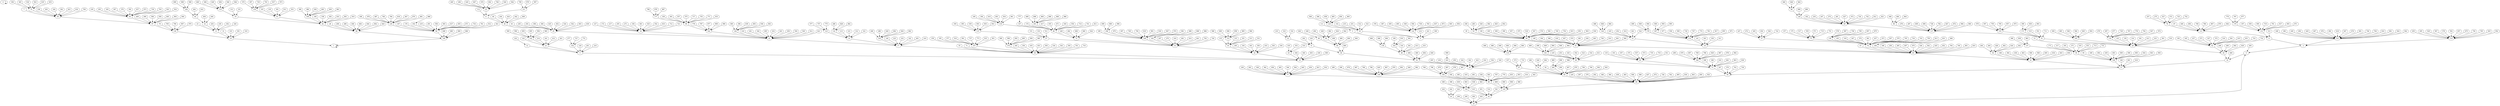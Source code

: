 digraph{
overlap=false;
splines=true;
"d0" [label="0"];
"d1" [label="1"];
"d2" [label="2"];
"d4" [label="4"];
"d16" [label="16"];
"d37" [label="37"];
"d58" [label="58"];
"d89" [label="89"];
"d145" [label="145"];
"d42" [label="42"];
"d20" [label="20"];
"d3" [label="3"];
"d9" [label="9"];
"d81" [label="81"];
"d65" [label="65"];
"d61" [label="61"];
"d5" [label="5"];
"d25" [label="25"];
"d29" [label="29"];
"d85" [label="85"];
"d6" [label="6"];
"d36" [label="36"];
"d45" [label="45"];
"d41" [label="41"];
"d17" [label="17"];
"d50" [label="50"];
"d7" [label="7"];
"d49" [label="49"];
"d97" [label="97"];
"d130" [label="130"];
"d10" [label="10"];
"d8" [label="8"];
"d64" [label="64"];
"d52" [label="52"];
"d11" [label="11"];
"d12" [label="12"];
"d13" [label="13"];
"d14" [label="14"];
"d15" [label="15"];
"d26" [label="26"];
"d40" [label="40"];
"d18" [label="18"];
"d19" [label="19"];
"d82" [label="82"];
"d68" [label="68"];
"d100" [label="100"];
"d21" [label="21"];
"d22" [label="22"];
"d23" [label="23"];
"d24" [label="24"];
"d27" [label="27"];
"d53" [label="53"];
"d34" [label="34"];
"d28" [label="28"];
"d30" [label="30"];
"d31" [label="31"];
"d32" [label="32"];
"d33" [label="33"];
"d35" [label="35"];
"d38" [label="38"];
"d73" [label="73"];
"d39" [label="39"];
"d90" [label="90"];
"d43" [label="43"];
"d44" [label="44"];
"d46" [label="46"];
"d47" [label="47"];
"d48" [label="48"];
"d80" [label="80"];
"d51" [label="51"];
"d54" [label="54"];
"d55" [label="55"];
"d56" [label="56"];
"d57" [label="57"];
"d74" [label="74"];
"d59" [label="59"];
"d106" [label="106"];
"d60" [label="60"];
"d62" [label="62"];
"d63" [label="63"];
"d66" [label="66"];
"d72" [label="72"];
"d67" [label="67"];
"d69" [label="69"];
"d117" [label="117"];
"d70" [label="70"];
"d71" [label="71"];
"d75" [label="75"];
"d76" [label="76"];
"d77" [label="77"];
"d98" [label="98"];
"d78" [label="78"];
"d113" [label="113"];
"d79" [label="79"];
"d83" [label="83"];
"d84" [label="84"];
"d86" [label="86"];
"d87" [label="87"];
"d88" [label="88"];
"d128" [label="128"];
"d91" [label="91"];
"d92" [label="92"];
"d93" [label="93"];
"d94" [label="94"];
"d95" [label="95"];
"d96" [label="96"];
"d99" [label="99"];
"d162" [label="162"];
"d101" [label="101"];
"d102" [label="102"];
"d103" [label="103"];
"d104" [label="104"];
"d105" [label="105"];
"d107" [label="107"];
"d108" [label="108"];
"d109" [label="109"];
"d110" [label="110"];
"d111" [label="111"];
"d112" [label="112"];
"d114" [label="114"];
"d115" [label="115"];
"d116" [label="116"];
"d118" [label="118"];
"d119" [label="119"];
"d120" [label="120"];
"d121" [label="121"];
"d122" [label="122"];
"d123" [label="123"];
"d124" [label="124"];
"d125" [label="125"];
"d126" [label="126"];
"d127" [label="127"];
"d129" [label="129"];
"d131" [label="131"];
"d132" [label="132"];
"d133" [label="133"];
"d134" [label="134"];
"d135" [label="135"];
"d136" [label="136"];
"d137" [label="137"];
"d138" [label="138"];
"d139" [label="139"];
"d140" [label="140"];
"d141" [label="141"];
"d142" [label="142"];
"d143" [label="143"];
"d144" [label="144"];
"d146" [label="146"];
"d147" [label="147"];
"d148" [label="148"];
"d149" [label="149"];
"d150" [label="150"];
"d151" [label="151"];
"d152" [label="152"];
"d153" [label="153"];
"d154" [label="154"];
"d155" [label="155"];
"d156" [label="156"];
"d157" [label="157"];
"d158" [label="158"];
"d159" [label="159"];
"d160" [label="160"];
"d161" [label="161"];
"d163" [label="163"];
"d164" [label="164"];
"d165" [label="165"];
"d166" [label="166"];
"d167" [label="167"];
"d168" [label="168"];
"d169" [label="169"];
"d170" [label="170"];
"d171" [label="171"];
"d172" [label="172"];
"d173" [label="173"];
"d174" [label="174"];
"d175" [label="175"];
"d176" [label="176"];
"d177" [label="177"];
"d178" [label="178"];
"d179" [label="179"];
"d180" [label="180"];
"d181" [label="181"];
"d182" [label="182"];
"d183" [label="183"];
"d184" [label="184"];
"d185" [label="185"];
"d186" [label="186"];
"d187" [label="187"];
"d188" [label="188"];
"d189" [label="189"];
"d190" [label="190"];
"d191" [label="191"];
"d192" [label="192"];
"d193" [label="193"];
"d194" [label="194"];
"d195" [label="195"];
"d196" [label="196"];
"d197" [label="197"];
"d198" [label="198"];
"d199" [label="199"];
"d200" [label="200"];
"d201" [label="201"];
"d202" [label="202"];
"d203" [label="203"];
"d204" [label="204"];
"d205" [label="205"];
"d206" [label="206"];
"d207" [label="207"];
"d208" [label="208"];
"d209" [label="209"];
"d210" [label="210"];
"d211" [label="211"];
"d212" [label="212"];
"d213" [label="213"];
"d214" [label="214"];
"d215" [label="215"];
"d216" [label="216"];
"d217" [label="217"];
"d218" [label="218"];
"d219" [label="219"];
"d220" [label="220"];
"d221" [label="221"];
"d222" [label="222"];
"d223" [label="223"];
"d224" [label="224"];
"d225" [label="225"];
"d226" [label="226"];
"d227" [label="227"];
"d228" [label="228"];
"d229" [label="229"];
"d230" [label="230"];
"d231" [label="231"];
"d232" [label="232"];
"d233" [label="233"];
"d234" [label="234"];
"d235" [label="235"];
"d236" [label="236"];
"d237" [label="237"];
"d238" [label="238"];
"d239" [label="239"];
"d240" [label="240"];
"d241" [label="241"];
"d242" [label="242"];
"d243" [label="243"];
"d244" [label="244"];
"d245" [label="245"];
"d246" [label="246"];
"d247" [label="247"];
"d248" [label="248"];
"d249" [label="249"];
"d250" [label="250"];
"d251" [label="251"];
"d252" [label="252"];
"d253" [label="253"];
"d254" [label="254"];
"d255" [label="255"];
"d256" [label="256"];
"d257" [label="257"];
"d258" [label="258"];
"d259" [label="259"];
"d260" [label="260"];
"d261" [label="261"];
"d262" [label="262"];
"d263" [label="263"];
"d264" [label="264"];
"d265" [label="265"];
"d266" [label="266"];
"d267" [label="267"];
"d268" [label="268"];
"d269" [label="269"];
"d270" [label="270"];
"d271" [label="271"];
"d272" [label="272"];
"d273" [label="273"];
"d274" [label="274"];
"d275" [label="275"];
"d276" [label="276"];
"d277" [label="277"];
"d278" [label="278"];
"d279" [label="279"];
"d280" [label="280"];
"d281" [label="281"];
"d282" [label="282"];
"d283" [label="283"];
"d284" [label="284"];
"d285" [label="285"];
"d286" [label="286"];
"d287" [label="287"];
"d288" [label="288"];
"d289" [label="289"];
"d290" [label="290"];
"d291" [label="291"];
"d292" [label="292"];
"d293" [label="293"];
"d294" [label="294"];
"d295" [label="295"];
"d296" [label="296"];
"d297" [label="297"];
"d298" [label="298"];
"d299" [label="299"];
"d300" [label="300"];
"d301" [label="301"];
"d302" [label="302"];
"d303" [label="303"];
"d304" [label="304"];
"d305" [label="305"];
"d306" [label="306"];
"d307" [label="307"];
"d308" [label="308"];
"d309" [label="309"];
"d310" [label="310"];
"d311" [label="311"];
"d312" [label="312"];
"d313" [label="313"];
"d314" [label="314"];
"d315" [label="315"];
"d316" [label="316"];
"d317" [label="317"];
"d318" [label="318"];
"d319" [label="319"];
"d320" [label="320"];
"d321" [label="321"];
"d322" [label="322"];
"d323" [label="323"];
"d324" [label="324"];
"d325" [label="325"];
"d326" [label="326"];
"d327" [label="327"];
"d328" [label="328"];
"d329" [label="329"];
"d330" [label="330"];
"d331" [label="331"];
"d332" [label="332"];
"d333" [label="333"];
"d334" [label="334"];
"d335" [label="335"];
"d336" [label="336"];
"d337" [label="337"];
"d338" [label="338"];
"d339" [label="339"];
"d340" [label="340"];
"d341" [label="341"];
"d342" [label="342"];
"d343" [label="343"];
"d344" [label="344"];
"d345" [label="345"];
"d346" [label="346"];
"d347" [label="347"];
"d348" [label="348"];
"d349" [label="349"];
"d350" [label="350"];
"d351" [label="351"];
"d352" [label="352"];
"d353" [label="353"];
"d354" [label="354"];
"d355" [label="355"];
"d356" [label="356"];
"d357" [label="357"];
"d358" [label="358"];
"d359" [label="359"];
"d360" [label="360"];
"d361" [label="361"];
"d362" [label="362"];
"d363" [label="363"];
"d364" [label="364"];
"d365" [label="365"];
"d366" [label="366"];
"d367" [label="367"];
"d368" [label="368"];
"d369" [label="369"];
"d370" [label="370"];
"d371" [label="371"];
"d372" [label="372"];
"d373" [label="373"];
"d374" [label="374"];
"d375" [label="375"];
"d376" [label="376"];
"d377" [label="377"];
"d378" [label="378"];
"d379" [label="379"];
"d380" [label="380"];
"d381" [label="381"];
"d382" [label="382"];
"d383" [label="383"];
"d384" [label="384"];
"d385" [label="385"];
"d386" [label="386"];
"d387" [label="387"];
"d388" [label="388"];
"d389" [label="389"];
"d390" [label="390"];
"d391" [label="391"];
"d392" [label="392"];
"d393" [label="393"];
"d394" [label="394"];
"d395" [label="395"];
"d396" [label="396"];
"d397" [label="397"];
"d398" [label="398"];
"d399" [label="399"];
"d400" [label="400"];
"d401" [label="401"];
"d402" [label="402"];
"d403" [label="403"];
"d404" [label="404"];
"d405" [label="405"];
"d406" [label="406"];
"d407" [label="407"];
"d408" [label="408"];
"d409" [label="409"];
"d410" [label="410"];
"d411" [label="411"];
"d412" [label="412"];
"d413" [label="413"];
"d414" [label="414"];
"d415" [label="415"];
"d416" [label="416"];
"d417" [label="417"];
"d418" [label="418"];
"d419" [label="419"];
"d420" [label="420"];
"d421" [label="421"];
"d422" [label="422"];
"d423" [label="423"];
"d424" [label="424"];
"d425" [label="425"];
"d426" [label="426"];
"d427" [label="427"];
"d428" [label="428"];
"d429" [label="429"];
"d430" [label="430"];
"d431" [label="431"];
"d432" [label="432"];
"d433" [label="433"];
"d434" [label="434"];
"d435" [label="435"];
"d436" [label="436"];
"d437" [label="437"];
"d438" [label="438"];
"d439" [label="439"];
"d440" [label="440"];
"d441" [label="441"];
"d442" [label="442"];
"d443" [label="443"];
"d444" [label="444"];
"d445" [label="445"];
"d446" [label="446"];
"d447" [label="447"];
"d448" [label="448"];
"d449" [label="449"];
"d450" [label="450"];
"d451" [label="451"];
"d452" [label="452"];
"d453" [label="453"];
"d454" [label="454"];
"d455" [label="455"];
"d456" [label="456"];
"d457" [label="457"];
"d458" [label="458"];
"d459" [label="459"];
"d460" [label="460"];
"d461" [label="461"];
"d462" [label="462"];
"d463" [label="463"];
"d464" [label="464"];
"d465" [label="465"];
"d466" [label="466"];
"d467" [label="467"];
"d468" [label="468"];
"d469" [label="469"];
"d470" [label="470"];
"d471" [label="471"];
"d472" [label="472"];
"d473" [label="473"];
"d474" [label="474"];
"d475" [label="475"];
"d476" [label="476"];
"d477" [label="477"];
"d478" [label="478"];
"d479" [label="479"];
"d480" [label="480"];
"d481" [label="481"];
"d482" [label="482"];
"d483" [label="483"];
"d484" [label="484"];
"d485" [label="485"];
"d486" [label="486"];
"d487" [label="487"];
"d488" [label="488"];
"d489" [label="489"];
"d490" [label="490"];
"d491" [label="491"];
"d492" [label="492"];
"d493" [label="493"];
"d494" [label="494"];
"d495" [label="495"];
"d496" [label="496"];
"d497" [label="497"];
"d498" [label="498"];
"d499" [label="499"];
"d500" [label="500"];
"d501" [label="501"];
"d502" [label="502"];
"d503" [label="503"];
"d504" [label="504"];
"d505" [label="505"];
"d506" [label="506"];
"d507" [label="507"];
"d508" [label="508"];
"d509" [label="509"];
"d510" [label="510"];
"d511" [label="511"];
"d512" [label="512"];
"d513" [label="513"];
"d514" [label="514"];
"d515" [label="515"];
"d516" [label="516"];
"d517" [label="517"];
"d518" [label="518"];
"d519" [label="519"];
"d520" [label="520"];
"d521" [label="521"];
"d522" [label="522"];
"d523" [label="523"];
"d524" [label="524"];
"d525" [label="525"];
"d526" [label="526"];
"d527" [label="527"];
"d528" [label="528"];
"d529" [label="529"];
"d530" [label="530"];
"d531" [label="531"];
"d532" [label="532"];
"d533" [label="533"];
"d534" [label="534"];
"d535" [label="535"];
"d536" [label="536"];
"d537" [label="537"];
"d538" [label="538"];
"d539" [label="539"];
"d540" [label="540"];
"d541" [label="541"];
"d542" [label="542"];
"d543" [label="543"];
"d544" [label="544"];
"d545" [label="545"];
"d546" [label="546"];
"d547" [label="547"];
"d548" [label="548"];
"d549" [label="549"];
"d550" [label="550"];
"d551" [label="551"];
"d552" [label="552"];
"d553" [label="553"];
"d554" [label="554"];
"d555" [label="555"];
"d556" [label="556"];
"d557" [label="557"];
"d558" [label="558"];
"d559" [label="559"];
"d560" [label="560"];
"d561" [label="561"];
"d562" [label="562"];
"d563" [label="563"];
"d564" [label="564"];
"d565" [label="565"];
"d566" [label="566"];
"d567" [label="567"];
"d568" [label="568"];
"d569" [label="569"];
"d570" [label="570"];
"d571" [label="571"];
"d572" [label="572"];
"d573" [label="573"];
"d574" [label="574"];
"d575" [label="575"];
"d576" [label="576"];
"d577" [label="577"];
"d578" [label="578"];
"d579" [label="579"];
"d580" [label="580"];
"d581" [label="581"];
"d582" [label="582"];
"d583" [label="583"];
"d584" [label="584"];
"d585" [label="585"];
"d586" [label="586"];
"d587" [label="587"];
"d588" [label="588"];
"d589" [label="589"];
"d590" [label="590"];
"d591" [label="591"];
"d592" [label="592"];
"d593" [label="593"];
"d594" [label="594"];
"d595" [label="595"];
"d596" [label="596"];
"d597" [label="597"];
"d598" [label="598"];
"d599" [label="599"];
"d600" [label="600"];
"d601" [label="601"];
"d602" [label="602"];
"d603" [label="603"];
"d604" [label="604"];
"d605" [label="605"];
"d606" [label="606"];
"d607" [label="607"];
"d608" [label="608"];
"d609" [label="609"];
"d610" [label="610"];
"d611" [label="611"];
"d612" [label="612"];
"d613" [label="613"];
"d614" [label="614"];
"d615" [label="615"];
"d616" [label="616"];
"d617" [label="617"];
"d618" [label="618"];
"d619" [label="619"];
"d620" [label="620"];
"d621" [label="621"];
"d622" [label="622"];
"d623" [label="623"];
"d624" [label="624"];
"d625" [label="625"];
"d626" [label="626"];
"d627" [label="627"];
"d628" [label="628"];
"d629" [label="629"];
"d630" [label="630"];
"d631" [label="631"];
"d632" [label="632"];
"d633" [label="633"];
"d634" [label="634"];
"d635" [label="635"];
"d636" [label="636"];
"d637" [label="637"];
"d638" [label="638"];
"d639" [label="639"];
"d640" [label="640"];
"d641" [label="641"];
"d642" [label="642"];
"d643" [label="643"];
"d644" [label="644"];
"d645" [label="645"];
"d646" [label="646"];
"d647" [label="647"];
"d648" [label="648"];
"d649" [label="649"];
"d650" [label="650"];
"d651" [label="651"];
"d652" [label="652"];
"d653" [label="653"];
"d654" [label="654"];
"d655" [label="655"];
"d656" [label="656"];
"d657" [label="657"];
"d658" [label="658"];
"d659" [label="659"];
"d660" [label="660"];
"d661" [label="661"];
"d662" [label="662"];
"d663" [label="663"];
"d664" [label="664"];
"d665" [label="665"];
"d666" [label="666"];
"d667" [label="667"];
"d668" [label="668"];
"d669" [label="669"];
"d670" [label="670"];
"d671" [label="671"];
"d672" [label="672"];
"d673" [label="673"];
"d674" [label="674"];
"d675" [label="675"];
"d676" [label="676"];
"d677" [label="677"];
"d678" [label="678"];
"d679" [label="679"];
"d680" [label="680"];
"d681" [label="681"];
"d682" [label="682"];
"d683" [label="683"];
"d684" [label="684"];
"d685" [label="685"];
"d686" [label="686"];
"d687" [label="687"];
"d688" [label="688"];
"d689" [label="689"];
"d690" [label="690"];
"d691" [label="691"];
"d692" [label="692"];
"d693" [label="693"];
"d694" [label="694"];
"d695" [label="695"];
"d696" [label="696"];
"d697" [label="697"];
"d698" [label="698"];
"d699" [label="699"];
"d700" [label="700"];
"d701" [label="701"];
"d702" [label="702"];
"d703" [label="703"];
"d704" [label="704"];
"d705" [label="705"];
"d706" [label="706"];
"d707" [label="707"];
"d708" [label="708"];
"d709" [label="709"];
"d710" [label="710"];
"d711" [label="711"];
"d712" [label="712"];
"d713" [label="713"];
"d714" [label="714"];
"d715" [label="715"];
"d716" [label="716"];
"d717" [label="717"];
"d718" [label="718"];
"d719" [label="719"];
"d720" [label="720"];
"d721" [label="721"];
"d722" [label="722"];
"d723" [label="723"];
"d724" [label="724"];
"d725" [label="725"];
"d726" [label="726"];
"d727" [label="727"];
"d728" [label="728"];
"d729" [label="729"];
"d730" [label="730"];
"d731" [label="731"];
"d732" [label="732"];
"d733" [label="733"];
"d734" [label="734"];
"d735" [label="735"];
"d736" [label="736"];
"d737" [label="737"];
"d738" [label="738"];
"d739" [label="739"];
"d740" [label="740"];
"d741" [label="741"];
"d742" [label="742"];
"d743" [label="743"];
"d744" [label="744"];
"d745" [label="745"];
"d746" [label="746"];
"d747" [label="747"];
"d748" [label="748"];
"d749" [label="749"];
"d750" [label="750"];
"d751" [label="751"];
"d752" [label="752"];
"d753" [label="753"];
"d754" [label="754"];
"d755" [label="755"];
"d756" [label="756"];
"d757" [label="757"];
"d758" [label="758"];
"d759" [label="759"];
"d760" [label="760"];
"d761" [label="761"];
"d762" [label="762"];
"d763" [label="763"];
"d764" [label="764"];
"d765" [label="765"];
"d766" [label="766"];
"d767" [label="767"];
"d768" [label="768"];
"d769" [label="769"];
"d770" [label="770"];
"d771" [label="771"];
"d772" [label="772"];
"d773" [label="773"];
"d774" [label="774"];
"d775" [label="775"];
"d776" [label="776"];
"d777" [label="777"];
"d778" [label="778"];
"d779" [label="779"];
"d780" [label="780"];
"d781" [label="781"];
"d782" [label="782"];
"d783" [label="783"];
"d784" [label="784"];
"d785" [label="785"];
"d786" [label="786"];
"d787" [label="787"];
"d788" [label="788"];
"d789" [label="789"];
"d790" [label="790"];
"d791" [label="791"];
"d792" [label="792"];
"d793" [label="793"];
"d794" [label="794"];
"d795" [label="795"];
"d796" [label="796"];
"d797" [label="797"];
"d798" [label="798"];
"d799" [label="799"];
"d800" [label="800"];
"d801" [label="801"];
"d802" [label="802"];
"d803" [label="803"];
"d804" [label="804"];
"d805" [label="805"];
"d806" [label="806"];
"d807" [label="807"];
"d808" [label="808"];
"d809" [label="809"];
"d810" [label="810"];
"d811" [label="811"];
"d812" [label="812"];
"d813" [label="813"];
"d814" [label="814"];
"d815" [label="815"];
"d816" [label="816"];
"d817" [label="817"];
"d818" [label="818"];
"d819" [label="819"];
"d820" [label="820"];
"d821" [label="821"];
"d822" [label="822"];
"d823" [label="823"];
"d824" [label="824"];
"d825" [label="825"];
"d826" [label="826"];
"d827" [label="827"];
"d828" [label="828"];
"d829" [label="829"];
"d830" [label="830"];
"d831" [label="831"];
"d832" [label="832"];
"d833" [label="833"];
"d834" [label="834"];
"d835" [label="835"];
"d836" [label="836"];
"d837" [label="837"];
"d838" [label="838"];
"d839" [label="839"];
"d840" [label="840"];
"d841" [label="841"];
"d842" [label="842"];
"d843" [label="843"];
"d844" [label="844"];
"d845" [label="845"];
"d846" [label="846"];
"d847" [label="847"];
"d848" [label="848"];
"d849" [label="849"];
"d850" [label="850"];
"d851" [label="851"];
"d852" [label="852"];
"d853" [label="853"];
"d854" [label="854"];
"d855" [label="855"];
"d856" [label="856"];
"d857" [label="857"];
"d858" [label="858"];
"d859" [label="859"];
"d860" [label="860"];
"d861" [label="861"];
"d862" [label="862"];
"d863" [label="863"];
"d864" [label="864"];
"d865" [label="865"];
"d866" [label="866"];
"d867" [label="867"];
"d868" [label="868"];
"d869" [label="869"];
"d870" [label="870"];
"d871" [label="871"];
"d872" [label="872"];
"d873" [label="873"];
"d874" [label="874"];
"d875" [label="875"];
"d876" [label="876"];
"d877" [label="877"];
"d878" [label="878"];
"d879" [label="879"];
"d880" [label="880"];
"d881" [label="881"];
"d882" [label="882"];
"d883" [label="883"];
"d884" [label="884"];
"d885" [label="885"];
"d886" [label="886"];
"d887" [label="887"];
"d888" [label="888"];
"d889" [label="889"];
"d890" [label="890"];
"d891" [label="891"];
"d892" [label="892"];
"d893" [label="893"];
"d894" [label="894"];
"d895" [label="895"];
"d896" [label="896"];
"d897" [label="897"];
"d898" [label="898"];
"d899" [label="899"];
"d900" [label="900"];
"d901" [label="901"];
"d902" [label="902"];
"d903" [label="903"];
"d904" [label="904"];
"d905" [label="905"];
"d906" [label="906"];
"d907" [label="907"];
"d908" [label="908"];
"d909" [label="909"];
"d910" [label="910"];
"d911" [label="911"];
"d912" [label="912"];
"d913" [label="913"];
"d914" [label="914"];
"d915" [label="915"];
"d916" [label="916"];
"d917" [label="917"];
"d918" [label="918"];
"d919" [label="919"];
"d920" [label="920"];
"d921" [label="921"];
"d922" [label="922"];
"d923" [label="923"];
"d924" [label="924"];
"d925" [label="925"];
"d926" [label="926"];
"d927" [label="927"];
"d928" [label="928"];
"d929" [label="929"];
"d930" [label="930"];
"d931" [label="931"];
"d932" [label="932"];
"d933" [label="933"];
"d934" [label="934"];
"d935" [label="935"];
"d936" [label="936"];
"d937" [label="937"];
"d938" [label="938"];
"d939" [label="939"];
"d940" [label="940"];
"d941" [label="941"];
"d942" [label="942"];
"d943" [label="943"];
"d944" [label="944"];
"d945" [label="945"];
"d946" [label="946"];
"d947" [label="947"];
"d948" [label="948"];
"d949" [label="949"];
"d950" [label="950"];
"d951" [label="951"];
"d952" [label="952"];
"d953" [label="953"];
"d954" [label="954"];
"d955" [label="955"];
"d956" [label="956"];
"d957" [label="957"];
"d958" [label="958"];
"d959" [label="959"];
"d960" [label="960"];
"d961" [label="961"];
"d962" [label="962"];
"d963" [label="963"];
"d964" [label="964"];
"d965" [label="965"];
"d966" [label="966"];
"d967" [label="967"];
"d968" [label="968"];
"d969" [label="969"];
"d970" [label="970"];
"d971" [label="971"];
"d972" [label="972"];
"d973" [label="973"];
"d974" [label="974"];
"d975" [label="975"];
"d976" [label="976"];
"d977" [label="977"];
"d978" [label="978"];
"d979" [label="979"];
"d980" [label="980"];
"d981" [label="981"];
"d982" [label="982"];
"d983" [label="983"];
"d984" [label="984"];
"d985" [label="985"];
"d986" [label="986"];
"d987" [label="987"];
"d988" [label="988"];
"d989" [label="989"];
"d990" [label="990"];
"d991" [label="991"];
"d992" [label="992"];
"d993" [label="993"];
"d994" [label="994"];
"d995" [label="995"];
"d996" [label="996"];
"d997" [label="997"];
"d998" [label="998"];
"d999" [label="999"];
d0 -> d0;
d1 -> d1;
d2 -> d4;
d3 -> d9;
d4 -> d16;
d5 -> d25;
d6 -> d36;
d7 -> d49;
d8 -> d64;
d9 -> d81;
d10 -> d1;
d11 -> d2;
d12 -> d5;
d13 -> d10;
d14 -> d17;
d15 -> d26;
d16 -> d37;
d17 -> d50;
d18 -> d65;
d19 -> d82;
d20 -> d4;
d21 -> d5;
d22 -> d8;
d23 -> d13;
d24 -> d20;
d25 -> d29;
d26 -> d40;
d27 -> d53;
d28 -> d68;
d29 -> d85;
d30 -> d9;
d31 -> d10;
d32 -> d13;
d33 -> d18;
d34 -> d25;
d35 -> d34;
d36 -> d45;
d37 -> d58;
d38 -> d73;
d39 -> d90;
d40 -> d16;
d41 -> d17;
d42 -> d20;
d43 -> d25;
d44 -> d32;
d45 -> d41;
d46 -> d52;
d47 -> d65;
d48 -> d80;
d49 -> d97;
d50 -> d25;
d51 -> d26;
d52 -> d29;
d53 -> d34;
d54 -> d41;
d55 -> d50;
d56 -> d61;
d57 -> d74;
d58 -> d89;
d59 -> d106;
d60 -> d36;
d61 -> d37;
d62 -> d40;
d63 -> d45;
d64 -> d52;
d65 -> d61;
d66 -> d72;
d67 -> d85;
d68 -> d100;
d69 -> d117;
d70 -> d49;
d71 -> d50;
d72 -> d53;
d73 -> d58;
d74 -> d65;
d75 -> d74;
d76 -> d85;
d77 -> d98;
d78 -> d113;
d79 -> d130;
d80 -> d64;
d81 -> d65;
d82 -> d68;
d83 -> d73;
d84 -> d80;
d85 -> d89;
d86 -> d100;
d87 -> d113;
d88 -> d128;
d89 -> d145;
d90 -> d81;
d91 -> d82;
d92 -> d85;
d93 -> d90;
d94 -> d97;
d95 -> d106;
d96 -> d117;
d97 -> d130;
d98 -> d145;
d99 -> d162;
d100 -> d1;
d101 -> d2;
d102 -> d5;
d103 -> d10;
d104 -> d17;
d105 -> d26;
d106 -> d37;
d107 -> d50;
d108 -> d65;
d109 -> d82;
d110 -> d2;
d111 -> d3;
d112 -> d6;
d113 -> d11;
d114 -> d18;
d115 -> d27;
d116 -> d38;
d117 -> d51;
d118 -> d66;
d119 -> d83;
d120 -> d5;
d121 -> d6;
d122 -> d9;
d123 -> d14;
d124 -> d21;
d125 -> d30;
d126 -> d41;
d127 -> d54;
d128 -> d69;
d129 -> d86;
d130 -> d10;
d131 -> d11;
d132 -> d14;
d133 -> d19;
d134 -> d26;
d135 -> d35;
d136 -> d46;
d137 -> d59;
d138 -> d74;
d139 -> d91;
d140 -> d17;
d141 -> d18;
d142 -> d21;
d143 -> d26;
d144 -> d33;
d145 -> d42;
d146 -> d53;
d147 -> d66;
d148 -> d81;
d149 -> d98;
d150 -> d26;
d151 -> d27;
d152 -> d30;
d153 -> d35;
d154 -> d42;
d155 -> d51;
d156 -> d62;
d157 -> d75;
d158 -> d90;
d159 -> d107;
d160 -> d37;
d161 -> d38;
d162 -> d41;
d163 -> d46;
d164 -> d53;
d165 -> d62;
d166 -> d73;
d167 -> d86;
d168 -> d101;
d169 -> d118;
d170 -> d50;
d171 -> d51;
d172 -> d54;
d173 -> d59;
d174 -> d66;
d175 -> d75;
d176 -> d86;
d177 -> d99;
d178 -> d114;
d179 -> d131;
d180 -> d65;
d181 -> d66;
d182 -> d69;
d183 -> d74;
d184 -> d81;
d185 -> d90;
d186 -> d101;
d187 -> d114;
d188 -> d129;
d189 -> d146;
d190 -> d82;
d191 -> d83;
d192 -> d86;
d193 -> d91;
d194 -> d98;
d195 -> d107;
d196 -> d118;
d197 -> d131;
d198 -> d146;
d199 -> d163;
d200 -> d4;
d201 -> d5;
d202 -> d8;
d203 -> d13;
d204 -> d20;
d205 -> d29;
d206 -> d40;
d207 -> d53;
d208 -> d68;
d209 -> d85;
d210 -> d5;
d211 -> d6;
d212 -> d9;
d213 -> d14;
d214 -> d21;
d215 -> d30;
d216 -> d41;
d217 -> d54;
d218 -> d69;
d219 -> d86;
d220 -> d8;
d221 -> d9;
d222 -> d12;
d223 -> d17;
d224 -> d24;
d225 -> d33;
d226 -> d44;
d227 -> d57;
d228 -> d72;
d229 -> d89;
d230 -> d13;
d231 -> d14;
d232 -> d17;
d233 -> d22;
d234 -> d29;
d235 -> d38;
d236 -> d49;
d237 -> d62;
d238 -> d77;
d239 -> d94;
d240 -> d20;
d241 -> d21;
d242 -> d24;
d243 -> d29;
d244 -> d36;
d245 -> d45;
d246 -> d56;
d247 -> d69;
d248 -> d84;
d249 -> d101;
d250 -> d29;
d251 -> d30;
d252 -> d33;
d253 -> d38;
d254 -> d45;
d255 -> d54;
d256 -> d65;
d257 -> d78;
d258 -> d93;
d259 -> d110;
d260 -> d40;
d261 -> d41;
d262 -> d44;
d263 -> d49;
d264 -> d56;
d265 -> d65;
d266 -> d76;
d267 -> d89;
d268 -> d104;
d269 -> d121;
d270 -> d53;
d271 -> d54;
d272 -> d57;
d273 -> d62;
d274 -> d69;
d275 -> d78;
d276 -> d89;
d277 -> d102;
d278 -> d117;
d279 -> d134;
d280 -> d68;
d281 -> d69;
d282 -> d72;
d283 -> d77;
d284 -> d84;
d285 -> d93;
d286 -> d104;
d287 -> d117;
d288 -> d132;
d289 -> d149;
d290 -> d85;
d291 -> d86;
d292 -> d89;
d293 -> d94;
d294 -> d101;
d295 -> d110;
d296 -> d121;
d297 -> d134;
d298 -> d149;
d299 -> d166;
d300 -> d9;
d301 -> d10;
d302 -> d13;
d303 -> d18;
d304 -> d25;
d305 -> d34;
d306 -> d45;
d307 -> d58;
d308 -> d73;
d309 -> d90;
d310 -> d10;
d311 -> d11;
d312 -> d14;
d313 -> d19;
d314 -> d26;
d315 -> d35;
d316 -> d46;
d317 -> d59;
d318 -> d74;
d319 -> d91;
d320 -> d13;
d321 -> d14;
d322 -> d17;
d323 -> d22;
d324 -> d29;
d325 -> d38;
d326 -> d49;
d327 -> d62;
d328 -> d77;
d329 -> d94;
d330 -> d18;
d331 -> d19;
d332 -> d22;
d333 -> d27;
d334 -> d34;
d335 -> d43;
d336 -> d54;
d337 -> d67;
d338 -> d82;
d339 -> d99;
d340 -> d25;
d341 -> d26;
d342 -> d29;
d343 -> d34;
d344 -> d41;
d345 -> d50;
d346 -> d61;
d347 -> d74;
d348 -> d89;
d349 -> d106;
d350 -> d34;
d351 -> d35;
d352 -> d38;
d353 -> d43;
d354 -> d50;
d355 -> d59;
d356 -> d70;
d357 -> d83;
d358 -> d98;
d359 -> d115;
d360 -> d45;
d361 -> d46;
d362 -> d49;
d363 -> d54;
d364 -> d61;
d365 -> d70;
d366 -> d81;
d367 -> d94;
d368 -> d109;
d369 -> d126;
d370 -> d58;
d371 -> d59;
d372 -> d62;
d373 -> d67;
d374 -> d74;
d375 -> d83;
d376 -> d94;
d377 -> d107;
d378 -> d122;
d379 -> d139;
d380 -> d73;
d381 -> d74;
d382 -> d77;
d383 -> d82;
d384 -> d89;
d385 -> d98;
d386 -> d109;
d387 -> d122;
d388 -> d137;
d389 -> d154;
d390 -> d90;
d391 -> d91;
d392 -> d94;
d393 -> d99;
d394 -> d106;
d395 -> d115;
d396 -> d126;
d397 -> d139;
d398 -> d154;
d399 -> d171;
d400 -> d16;
d401 -> d17;
d402 -> d20;
d403 -> d25;
d404 -> d32;
d405 -> d41;
d406 -> d52;
d407 -> d65;
d408 -> d80;
d409 -> d97;
d410 -> d17;
d411 -> d18;
d412 -> d21;
d413 -> d26;
d414 -> d33;
d415 -> d42;
d416 -> d53;
d417 -> d66;
d418 -> d81;
d419 -> d98;
d420 -> d20;
d421 -> d21;
d422 -> d24;
d423 -> d29;
d424 -> d36;
d425 -> d45;
d426 -> d56;
d427 -> d69;
d428 -> d84;
d429 -> d101;
d430 -> d25;
d431 -> d26;
d432 -> d29;
d433 -> d34;
d434 -> d41;
d435 -> d50;
d436 -> d61;
d437 -> d74;
d438 -> d89;
d439 -> d106;
d440 -> d32;
d441 -> d33;
d442 -> d36;
d443 -> d41;
d444 -> d48;
d445 -> d57;
d446 -> d68;
d447 -> d81;
d448 -> d96;
d449 -> d113;
d450 -> d41;
d451 -> d42;
d452 -> d45;
d453 -> d50;
d454 -> d57;
d455 -> d66;
d456 -> d77;
d457 -> d90;
d458 -> d105;
d459 -> d122;
d460 -> d52;
d461 -> d53;
d462 -> d56;
d463 -> d61;
d464 -> d68;
d465 -> d77;
d466 -> d88;
d467 -> d101;
d468 -> d116;
d469 -> d133;
d470 -> d65;
d471 -> d66;
d472 -> d69;
d473 -> d74;
d474 -> d81;
d475 -> d90;
d476 -> d101;
d477 -> d114;
d478 -> d129;
d479 -> d146;
d480 -> d80;
d481 -> d81;
d482 -> d84;
d483 -> d89;
d484 -> d96;
d485 -> d105;
d486 -> d116;
d487 -> d129;
d488 -> d144;
d489 -> d161;
d490 -> d97;
d491 -> d98;
d492 -> d101;
d493 -> d106;
d494 -> d113;
d495 -> d122;
d496 -> d133;
d497 -> d146;
d498 -> d161;
d499 -> d178;
d500 -> d25;
d501 -> d26;
d502 -> d29;
d503 -> d34;
d504 -> d41;
d505 -> d50;
d506 -> d61;
d507 -> d74;
d508 -> d89;
d509 -> d106;
d510 -> d26;
d511 -> d27;
d512 -> d30;
d513 -> d35;
d514 -> d42;
d515 -> d51;
d516 -> d62;
d517 -> d75;
d518 -> d90;
d519 -> d107;
d520 -> d29;
d521 -> d30;
d522 -> d33;
d523 -> d38;
d524 -> d45;
d525 -> d54;
d526 -> d65;
d527 -> d78;
d528 -> d93;
d529 -> d110;
d530 -> d34;
d531 -> d35;
d532 -> d38;
d533 -> d43;
d534 -> d50;
d535 -> d59;
d536 -> d70;
d537 -> d83;
d538 -> d98;
d539 -> d115;
d540 -> d41;
d541 -> d42;
d542 -> d45;
d543 -> d50;
d544 -> d57;
d545 -> d66;
d546 -> d77;
d547 -> d90;
d548 -> d105;
d549 -> d122;
d550 -> d50;
d551 -> d51;
d552 -> d54;
d553 -> d59;
d554 -> d66;
d555 -> d75;
d556 -> d86;
d557 -> d99;
d558 -> d114;
d559 -> d131;
d560 -> d61;
d561 -> d62;
d562 -> d65;
d563 -> d70;
d564 -> d77;
d565 -> d86;
d566 -> d97;
d567 -> d110;
d568 -> d125;
d569 -> d142;
d570 -> d74;
d571 -> d75;
d572 -> d78;
d573 -> d83;
d574 -> d90;
d575 -> d99;
d576 -> d110;
d577 -> d123;
d578 -> d138;
d579 -> d155;
d580 -> d89;
d581 -> d90;
d582 -> d93;
d583 -> d98;
d584 -> d105;
d585 -> d114;
d586 -> d125;
d587 -> d138;
d588 -> d153;
d589 -> d170;
d590 -> d106;
d591 -> d107;
d592 -> d110;
d593 -> d115;
d594 -> d122;
d595 -> d131;
d596 -> d142;
d597 -> d155;
d598 -> d170;
d599 -> d187;
d600 -> d36;
d601 -> d37;
d602 -> d40;
d603 -> d45;
d604 -> d52;
d605 -> d61;
d606 -> d72;
d607 -> d85;
d608 -> d100;
d609 -> d117;
d610 -> d37;
d611 -> d38;
d612 -> d41;
d613 -> d46;
d614 -> d53;
d615 -> d62;
d616 -> d73;
d617 -> d86;
d618 -> d101;
d619 -> d118;
d620 -> d40;
d621 -> d41;
d622 -> d44;
d623 -> d49;
d624 -> d56;
d625 -> d65;
d626 -> d76;
d627 -> d89;
d628 -> d104;
d629 -> d121;
d630 -> d45;
d631 -> d46;
d632 -> d49;
d633 -> d54;
d634 -> d61;
d635 -> d70;
d636 -> d81;
d637 -> d94;
d638 -> d109;
d639 -> d126;
d640 -> d52;
d641 -> d53;
d642 -> d56;
d643 -> d61;
d644 -> d68;
d645 -> d77;
d646 -> d88;
d647 -> d101;
d648 -> d116;
d649 -> d133;
d650 -> d61;
d651 -> d62;
d652 -> d65;
d653 -> d70;
d654 -> d77;
d655 -> d86;
d656 -> d97;
d657 -> d110;
d658 -> d125;
d659 -> d142;
d660 -> d72;
d661 -> d73;
d662 -> d76;
d663 -> d81;
d664 -> d88;
d665 -> d97;
d666 -> d108;
d667 -> d121;
d668 -> d136;
d669 -> d153;
d670 -> d85;
d671 -> d86;
d672 -> d89;
d673 -> d94;
d674 -> d101;
d675 -> d110;
d676 -> d121;
d677 -> d134;
d678 -> d149;
d679 -> d166;
d680 -> d100;
d681 -> d101;
d682 -> d104;
d683 -> d109;
d684 -> d116;
d685 -> d125;
d686 -> d136;
d687 -> d149;
d688 -> d164;
d689 -> d181;
d690 -> d117;
d691 -> d118;
d692 -> d121;
d693 -> d126;
d694 -> d133;
d695 -> d142;
d696 -> d153;
d697 -> d166;
d698 -> d181;
d699 -> d198;
d700 -> d49;
d701 -> d50;
d702 -> d53;
d703 -> d58;
d704 -> d65;
d705 -> d74;
d706 -> d85;
d707 -> d98;
d708 -> d113;
d709 -> d130;
d710 -> d50;
d711 -> d51;
d712 -> d54;
d713 -> d59;
d714 -> d66;
d715 -> d75;
d716 -> d86;
d717 -> d99;
d718 -> d114;
d719 -> d131;
d720 -> d53;
d721 -> d54;
d722 -> d57;
d723 -> d62;
d724 -> d69;
d725 -> d78;
d726 -> d89;
d727 -> d102;
d728 -> d117;
d729 -> d134;
d730 -> d58;
d731 -> d59;
d732 -> d62;
d733 -> d67;
d734 -> d74;
d735 -> d83;
d736 -> d94;
d737 -> d107;
d738 -> d122;
d739 -> d139;
d740 -> d65;
d741 -> d66;
d742 -> d69;
d743 -> d74;
d744 -> d81;
d745 -> d90;
d746 -> d101;
d747 -> d114;
d748 -> d129;
d749 -> d146;
d750 -> d74;
d751 -> d75;
d752 -> d78;
d753 -> d83;
d754 -> d90;
d755 -> d99;
d756 -> d110;
d757 -> d123;
d758 -> d138;
d759 -> d155;
d760 -> d85;
d761 -> d86;
d762 -> d89;
d763 -> d94;
d764 -> d101;
d765 -> d110;
d766 -> d121;
d767 -> d134;
d768 -> d149;
d769 -> d166;
d770 -> d98;
d771 -> d99;
d772 -> d102;
d773 -> d107;
d774 -> d114;
d775 -> d123;
d776 -> d134;
d777 -> d147;
d778 -> d162;
d779 -> d179;
d780 -> d113;
d781 -> d114;
d782 -> d117;
d783 -> d122;
d784 -> d129;
d785 -> d138;
d786 -> d149;
d787 -> d162;
d788 -> d177;
d789 -> d194;
d790 -> d130;
d791 -> d131;
d792 -> d134;
d793 -> d139;
d794 -> d146;
d795 -> d155;
d796 -> d166;
d797 -> d179;
d798 -> d194;
d799 -> d211;
d800 -> d64;
d801 -> d65;
d802 -> d68;
d803 -> d73;
d804 -> d80;
d805 -> d89;
d806 -> d100;
d807 -> d113;
d808 -> d128;
d809 -> d145;
d810 -> d65;
d811 -> d66;
d812 -> d69;
d813 -> d74;
d814 -> d81;
d815 -> d90;
d816 -> d101;
d817 -> d114;
d818 -> d129;
d819 -> d146;
d820 -> d68;
d821 -> d69;
d822 -> d72;
d823 -> d77;
d824 -> d84;
d825 -> d93;
d826 -> d104;
d827 -> d117;
d828 -> d132;
d829 -> d149;
d830 -> d73;
d831 -> d74;
d832 -> d77;
d833 -> d82;
d834 -> d89;
d835 -> d98;
d836 -> d109;
d837 -> d122;
d838 -> d137;
d839 -> d154;
d840 -> d80;
d841 -> d81;
d842 -> d84;
d843 -> d89;
d844 -> d96;
d845 -> d105;
d846 -> d116;
d847 -> d129;
d848 -> d144;
d849 -> d161;
d850 -> d89;
d851 -> d90;
d852 -> d93;
d853 -> d98;
d854 -> d105;
d855 -> d114;
d856 -> d125;
d857 -> d138;
d858 -> d153;
d859 -> d170;
d860 -> d100;
d861 -> d101;
d862 -> d104;
d863 -> d109;
d864 -> d116;
d865 -> d125;
d866 -> d136;
d867 -> d149;
d868 -> d164;
d869 -> d181;
d870 -> d113;
d871 -> d114;
d872 -> d117;
d873 -> d122;
d874 -> d129;
d875 -> d138;
d876 -> d149;
d877 -> d162;
d878 -> d177;
d879 -> d194;
d880 -> d128;
d881 -> d129;
d882 -> d132;
d883 -> d137;
d884 -> d144;
d885 -> d153;
d886 -> d164;
d887 -> d177;
d888 -> d192;
d889 -> d209;
d890 -> d145;
d891 -> d146;
d892 -> d149;
d893 -> d154;
d894 -> d161;
d895 -> d170;
d896 -> d181;
d897 -> d194;
d898 -> d209;
d899 -> d226;
d900 -> d81;
d901 -> d82;
d902 -> d85;
d903 -> d90;
d904 -> d97;
d905 -> d106;
d906 -> d117;
d907 -> d130;
d908 -> d145;
d909 -> d162;
d910 -> d82;
d911 -> d83;
d912 -> d86;
d913 -> d91;
d914 -> d98;
d915 -> d107;
d916 -> d118;
d917 -> d131;
d918 -> d146;
d919 -> d163;
d920 -> d85;
d921 -> d86;
d922 -> d89;
d923 -> d94;
d924 -> d101;
d925 -> d110;
d926 -> d121;
d927 -> d134;
d928 -> d149;
d929 -> d166;
d930 -> d90;
d931 -> d91;
d932 -> d94;
d933 -> d99;
d934 -> d106;
d935 -> d115;
d936 -> d126;
d937 -> d139;
d938 -> d154;
d939 -> d171;
d940 -> d97;
d941 -> d98;
d942 -> d101;
d943 -> d106;
d944 -> d113;
d945 -> d122;
d946 -> d133;
d947 -> d146;
d948 -> d161;
d949 -> d178;
d950 -> d106;
d951 -> d107;
d952 -> d110;
d953 -> d115;
d954 -> d122;
d955 -> d131;
d956 -> d142;
d957 -> d155;
d958 -> d170;
d959 -> d187;
d960 -> d117;
d961 -> d118;
d962 -> d121;
d963 -> d126;
d964 -> d133;
d965 -> d142;
d966 -> d153;
d967 -> d166;
d968 -> d181;
d969 -> d198;
d970 -> d130;
d971 -> d131;
d972 -> d134;
d973 -> d139;
d974 -> d146;
d975 -> d155;
d976 -> d166;
d977 -> d179;
d978 -> d194;
d979 -> d211;
d980 -> d145;
d981 -> d146;
d982 -> d149;
d983 -> d154;
d984 -> d161;
d985 -> d170;
d986 -> d181;
d987 -> d194;
d988 -> d209;
d989 -> d226;
d990 -> d162;
d991 -> d163;
d992 -> d166;
d993 -> d171;
d994 -> d178;
d995 -> d187;
d996 -> d198;
d997 -> d211;
d998 -> d226;
d999 -> d243;

}